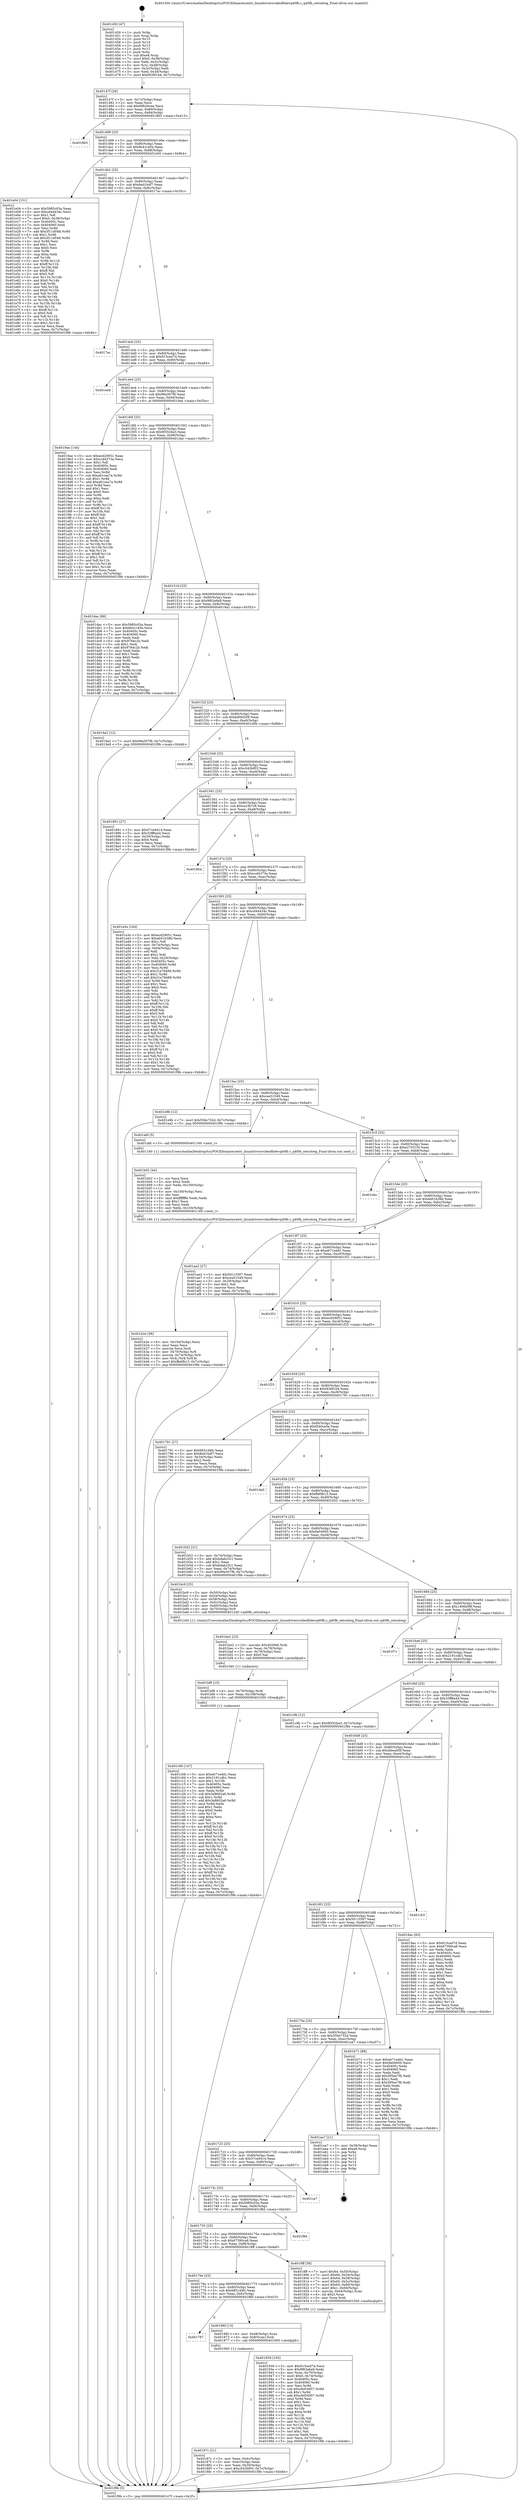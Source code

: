digraph "0x401450" {
  label = "0x401450 (/mnt/c/Users/mathe/Desktop/tcc/POCII/binaries/extr_linuxdriversvideofbdevq40fb.c_q40fb_setcolreg_Final-ollvm.out::main(0))"
  labelloc = "t"
  node[shape=record]

  Entry [label="",width=0.3,height=0.3,shape=circle,fillcolor=black,style=filled]
  "0x40147f" [label="{
     0x40147f [26]\l
     | [instrs]\l
     &nbsp;&nbsp;0x40147f \<+3\>: mov -0x7c(%rbp),%eax\l
     &nbsp;&nbsp;0x401482 \<+2\>: mov %eax,%ecx\l
     &nbsp;&nbsp;0x401484 \<+6\>: sub $0x89b29cee,%ecx\l
     &nbsp;&nbsp;0x40148a \<+3\>: mov %eax,-0x80(%rbp)\l
     &nbsp;&nbsp;0x40148d \<+6\>: mov %ecx,-0x84(%rbp)\l
     &nbsp;&nbsp;0x401493 \<+6\>: je 0000000000401863 \<main+0x413\>\l
  }"]
  "0x401863" [label="{
     0x401863\l
  }", style=dashed]
  "0x401499" [label="{
     0x401499 [25]\l
     | [instrs]\l
     &nbsp;&nbsp;0x401499 \<+5\>: jmp 000000000040149e \<main+0x4e\>\l
     &nbsp;&nbsp;0x40149e \<+3\>: mov -0x80(%rbp),%eax\l
     &nbsp;&nbsp;0x4014a1 \<+5\>: sub $0x8e41c45e,%eax\l
     &nbsp;&nbsp;0x4014a6 \<+6\>: mov %eax,-0x88(%rbp)\l
     &nbsp;&nbsp;0x4014ac \<+6\>: je 0000000000401e04 \<main+0x9b4\>\l
  }"]
  Exit [label="",width=0.3,height=0.3,shape=circle,fillcolor=black,style=filled,peripheries=2]
  "0x401e04" [label="{
     0x401e04 [151]\l
     | [instrs]\l
     &nbsp;&nbsp;0x401e04 \<+5\>: mov $0x5985c03a,%eax\l
     &nbsp;&nbsp;0x401e09 \<+5\>: mov $0xcd44434c,%ecx\l
     &nbsp;&nbsp;0x401e0e \<+2\>: mov $0x1,%dl\l
     &nbsp;&nbsp;0x401e10 \<+7\>: movl $0x0,-0x38(%rbp)\l
     &nbsp;&nbsp;0x401e17 \<+7\>: mov 0x40405c,%esi\l
     &nbsp;&nbsp;0x401e1e \<+7\>: mov 0x404060,%edi\l
     &nbsp;&nbsp;0x401e25 \<+3\>: mov %esi,%r8d\l
     &nbsp;&nbsp;0x401e28 \<+7\>: add $0x3f11d048,%r8d\l
     &nbsp;&nbsp;0x401e2f \<+4\>: sub $0x1,%r8d\l
     &nbsp;&nbsp;0x401e33 \<+7\>: sub $0x3f11d048,%r8d\l
     &nbsp;&nbsp;0x401e3a \<+4\>: imul %r8d,%esi\l
     &nbsp;&nbsp;0x401e3e \<+3\>: and $0x1,%esi\l
     &nbsp;&nbsp;0x401e41 \<+3\>: cmp $0x0,%esi\l
     &nbsp;&nbsp;0x401e44 \<+4\>: sete %r9b\l
     &nbsp;&nbsp;0x401e48 \<+3\>: cmp $0xa,%edi\l
     &nbsp;&nbsp;0x401e4b \<+4\>: setl %r10b\l
     &nbsp;&nbsp;0x401e4f \<+3\>: mov %r9b,%r11b\l
     &nbsp;&nbsp;0x401e52 \<+4\>: xor $0xff,%r11b\l
     &nbsp;&nbsp;0x401e56 \<+3\>: mov %r10b,%bl\l
     &nbsp;&nbsp;0x401e59 \<+3\>: xor $0xff,%bl\l
     &nbsp;&nbsp;0x401e5c \<+3\>: xor $0x0,%dl\l
     &nbsp;&nbsp;0x401e5f \<+3\>: mov %r11b,%r14b\l
     &nbsp;&nbsp;0x401e62 \<+4\>: and $0x0,%r14b\l
     &nbsp;&nbsp;0x401e66 \<+3\>: and %dl,%r9b\l
     &nbsp;&nbsp;0x401e69 \<+3\>: mov %bl,%r15b\l
     &nbsp;&nbsp;0x401e6c \<+4\>: and $0x0,%r15b\l
     &nbsp;&nbsp;0x401e70 \<+3\>: and %dl,%r10b\l
     &nbsp;&nbsp;0x401e73 \<+3\>: or %r9b,%r14b\l
     &nbsp;&nbsp;0x401e76 \<+3\>: or %r10b,%r15b\l
     &nbsp;&nbsp;0x401e79 \<+3\>: xor %r15b,%r14b\l
     &nbsp;&nbsp;0x401e7c \<+3\>: or %bl,%r11b\l
     &nbsp;&nbsp;0x401e7f \<+4\>: xor $0xff,%r11b\l
     &nbsp;&nbsp;0x401e83 \<+3\>: or $0x0,%dl\l
     &nbsp;&nbsp;0x401e86 \<+3\>: and %dl,%r11b\l
     &nbsp;&nbsp;0x401e89 \<+3\>: or %r11b,%r14b\l
     &nbsp;&nbsp;0x401e8c \<+4\>: test $0x1,%r14b\l
     &nbsp;&nbsp;0x401e90 \<+3\>: cmovne %ecx,%eax\l
     &nbsp;&nbsp;0x401e93 \<+3\>: mov %eax,-0x7c(%rbp)\l
     &nbsp;&nbsp;0x401e96 \<+5\>: jmp 0000000000401f9b \<main+0xb4b\>\l
  }"]
  "0x4014b2" [label="{
     0x4014b2 [25]\l
     | [instrs]\l
     &nbsp;&nbsp;0x4014b2 \<+5\>: jmp 00000000004014b7 \<main+0x67\>\l
     &nbsp;&nbsp;0x4014b7 \<+3\>: mov -0x80(%rbp),%eax\l
     &nbsp;&nbsp;0x4014ba \<+5\>: sub $0x8ed1b4f7,%eax\l
     &nbsp;&nbsp;0x4014bf \<+6\>: mov %eax,-0x8c(%rbp)\l
     &nbsp;&nbsp;0x4014c5 \<+6\>: je 00000000004017ac \<main+0x35c\>\l
  }"]
  "0x401c08" [label="{
     0x401c08 [147]\l
     | [instrs]\l
     &nbsp;&nbsp;0x401c08 \<+5\>: mov $0xeb71edd1,%eax\l
     &nbsp;&nbsp;0x401c0d \<+5\>: mov $0x2191cdb1,%ecx\l
     &nbsp;&nbsp;0x401c12 \<+3\>: mov $0x1,%r10b\l
     &nbsp;&nbsp;0x401c15 \<+7\>: mov 0x40405c,%edx\l
     &nbsp;&nbsp;0x401c1c \<+7\>: mov 0x404060,%esi\l
     &nbsp;&nbsp;0x401c23 \<+3\>: mov %edx,%r8d\l
     &nbsp;&nbsp;0x401c26 \<+7\>: sub $0x3e8602a6,%r8d\l
     &nbsp;&nbsp;0x401c2d \<+4\>: sub $0x1,%r8d\l
     &nbsp;&nbsp;0x401c31 \<+7\>: add $0x3e8602a6,%r8d\l
     &nbsp;&nbsp;0x401c38 \<+4\>: imul %r8d,%edx\l
     &nbsp;&nbsp;0x401c3c \<+3\>: and $0x1,%edx\l
     &nbsp;&nbsp;0x401c3f \<+3\>: cmp $0x0,%edx\l
     &nbsp;&nbsp;0x401c42 \<+4\>: sete %r11b\l
     &nbsp;&nbsp;0x401c46 \<+3\>: cmp $0xa,%esi\l
     &nbsp;&nbsp;0x401c49 \<+3\>: setl %bl\l
     &nbsp;&nbsp;0x401c4c \<+3\>: mov %r11b,%r14b\l
     &nbsp;&nbsp;0x401c4f \<+4\>: xor $0xff,%r14b\l
     &nbsp;&nbsp;0x401c53 \<+3\>: mov %bl,%r15b\l
     &nbsp;&nbsp;0x401c56 \<+4\>: xor $0xff,%r15b\l
     &nbsp;&nbsp;0x401c5a \<+4\>: xor $0x0,%r10b\l
     &nbsp;&nbsp;0x401c5e \<+3\>: mov %r14b,%r12b\l
     &nbsp;&nbsp;0x401c61 \<+4\>: and $0x0,%r12b\l
     &nbsp;&nbsp;0x401c65 \<+3\>: and %r10b,%r11b\l
     &nbsp;&nbsp;0x401c68 \<+3\>: mov %r15b,%r13b\l
     &nbsp;&nbsp;0x401c6b \<+4\>: and $0x0,%r13b\l
     &nbsp;&nbsp;0x401c6f \<+3\>: and %r10b,%bl\l
     &nbsp;&nbsp;0x401c72 \<+3\>: or %r11b,%r12b\l
     &nbsp;&nbsp;0x401c75 \<+3\>: or %bl,%r13b\l
     &nbsp;&nbsp;0x401c78 \<+3\>: xor %r13b,%r12b\l
     &nbsp;&nbsp;0x401c7b \<+3\>: or %r15b,%r14b\l
     &nbsp;&nbsp;0x401c7e \<+4\>: xor $0xff,%r14b\l
     &nbsp;&nbsp;0x401c82 \<+4\>: or $0x0,%r10b\l
     &nbsp;&nbsp;0x401c86 \<+3\>: and %r10b,%r14b\l
     &nbsp;&nbsp;0x401c89 \<+3\>: or %r14b,%r12b\l
     &nbsp;&nbsp;0x401c8c \<+4\>: test $0x1,%r12b\l
     &nbsp;&nbsp;0x401c90 \<+3\>: cmovne %ecx,%eax\l
     &nbsp;&nbsp;0x401c93 \<+3\>: mov %eax,-0x7c(%rbp)\l
     &nbsp;&nbsp;0x401c96 \<+5\>: jmp 0000000000401f9b \<main+0xb4b\>\l
  }"]
  "0x4017ac" [label="{
     0x4017ac\l
  }", style=dashed]
  "0x4014cb" [label="{
     0x4014cb [25]\l
     | [instrs]\l
     &nbsp;&nbsp;0x4014cb \<+5\>: jmp 00000000004014d0 \<main+0x80\>\l
     &nbsp;&nbsp;0x4014d0 \<+3\>: mov -0x80(%rbp),%eax\l
     &nbsp;&nbsp;0x4014d3 \<+5\>: sub $0x915ced7d,%eax\l
     &nbsp;&nbsp;0x4014d8 \<+6\>: mov %eax,-0x90(%rbp)\l
     &nbsp;&nbsp;0x4014de \<+6\>: je 0000000000401ed4 \<main+0xa84\>\l
  }"]
  "0x401bf9" [label="{
     0x401bf9 [15]\l
     | [instrs]\l
     &nbsp;&nbsp;0x401bf9 \<+4\>: mov -0x70(%rbp),%rdi\l
     &nbsp;&nbsp;0x401bfd \<+6\>: mov %eax,-0x108(%rbp)\l
     &nbsp;&nbsp;0x401c03 \<+5\>: call 0000000000401030 \<free@plt\>\l
     | [calls]\l
     &nbsp;&nbsp;0x401030 \{1\} (unknown)\l
  }"]
  "0x401ed4" [label="{
     0x401ed4\l
  }", style=dashed]
  "0x4014e4" [label="{
     0x4014e4 [25]\l
     | [instrs]\l
     &nbsp;&nbsp;0x4014e4 \<+5\>: jmp 00000000004014e9 \<main+0x99\>\l
     &nbsp;&nbsp;0x4014e9 \<+3\>: mov -0x80(%rbp),%eax\l
     &nbsp;&nbsp;0x4014ec \<+5\>: sub $0x99a307f6,%eax\l
     &nbsp;&nbsp;0x4014f1 \<+6\>: mov %eax,-0x94(%rbp)\l
     &nbsp;&nbsp;0x4014f7 \<+6\>: je 00000000004019ae \<main+0x55e\>\l
  }"]
  "0x401be2" [label="{
     0x401be2 [23]\l
     | [instrs]\l
     &nbsp;&nbsp;0x401be2 \<+10\>: movabs $0x4020b6,%rdi\l
     &nbsp;&nbsp;0x401bec \<+3\>: mov %eax,-0x78(%rbp)\l
     &nbsp;&nbsp;0x401bef \<+3\>: mov -0x78(%rbp),%esi\l
     &nbsp;&nbsp;0x401bf2 \<+2\>: mov $0x0,%al\l
     &nbsp;&nbsp;0x401bf4 \<+5\>: call 0000000000401040 \<printf@plt\>\l
     | [calls]\l
     &nbsp;&nbsp;0x401040 \{1\} (unknown)\l
  }"]
  "0x4019ae" [label="{
     0x4019ae [144]\l
     | [instrs]\l
     &nbsp;&nbsp;0x4019ae \<+5\>: mov $0xecd29051,%eax\l
     &nbsp;&nbsp;0x4019b3 \<+5\>: mov $0xccd4373a,%ecx\l
     &nbsp;&nbsp;0x4019b8 \<+2\>: mov $0x1,%dl\l
     &nbsp;&nbsp;0x4019ba \<+7\>: mov 0x40405c,%esi\l
     &nbsp;&nbsp;0x4019c1 \<+7\>: mov 0x404060,%edi\l
     &nbsp;&nbsp;0x4019c8 \<+3\>: mov %esi,%r8d\l
     &nbsp;&nbsp;0x4019cb \<+7\>: sub $0xa61cea7a,%r8d\l
     &nbsp;&nbsp;0x4019d2 \<+4\>: sub $0x1,%r8d\l
     &nbsp;&nbsp;0x4019d6 \<+7\>: add $0xa61cea7a,%r8d\l
     &nbsp;&nbsp;0x4019dd \<+4\>: imul %r8d,%esi\l
     &nbsp;&nbsp;0x4019e1 \<+3\>: and $0x1,%esi\l
     &nbsp;&nbsp;0x4019e4 \<+3\>: cmp $0x0,%esi\l
     &nbsp;&nbsp;0x4019e7 \<+4\>: sete %r9b\l
     &nbsp;&nbsp;0x4019eb \<+3\>: cmp $0xa,%edi\l
     &nbsp;&nbsp;0x4019ee \<+4\>: setl %r10b\l
     &nbsp;&nbsp;0x4019f2 \<+3\>: mov %r9b,%r11b\l
     &nbsp;&nbsp;0x4019f5 \<+4\>: xor $0xff,%r11b\l
     &nbsp;&nbsp;0x4019f9 \<+3\>: mov %r10b,%bl\l
     &nbsp;&nbsp;0x4019fc \<+3\>: xor $0xff,%bl\l
     &nbsp;&nbsp;0x4019ff \<+3\>: xor $0x1,%dl\l
     &nbsp;&nbsp;0x401a02 \<+3\>: mov %r11b,%r14b\l
     &nbsp;&nbsp;0x401a05 \<+4\>: and $0xff,%r14b\l
     &nbsp;&nbsp;0x401a09 \<+3\>: and %dl,%r9b\l
     &nbsp;&nbsp;0x401a0c \<+3\>: mov %bl,%r15b\l
     &nbsp;&nbsp;0x401a0f \<+4\>: and $0xff,%r15b\l
     &nbsp;&nbsp;0x401a13 \<+3\>: and %dl,%r10b\l
     &nbsp;&nbsp;0x401a16 \<+3\>: or %r9b,%r14b\l
     &nbsp;&nbsp;0x401a19 \<+3\>: or %r10b,%r15b\l
     &nbsp;&nbsp;0x401a1c \<+3\>: xor %r15b,%r14b\l
     &nbsp;&nbsp;0x401a1f \<+3\>: or %bl,%r11b\l
     &nbsp;&nbsp;0x401a22 \<+4\>: xor $0xff,%r11b\l
     &nbsp;&nbsp;0x401a26 \<+3\>: or $0x1,%dl\l
     &nbsp;&nbsp;0x401a29 \<+3\>: and %dl,%r11b\l
     &nbsp;&nbsp;0x401a2c \<+3\>: or %r11b,%r14b\l
     &nbsp;&nbsp;0x401a2f \<+4\>: test $0x1,%r14b\l
     &nbsp;&nbsp;0x401a33 \<+3\>: cmovne %ecx,%eax\l
     &nbsp;&nbsp;0x401a36 \<+3\>: mov %eax,-0x7c(%rbp)\l
     &nbsp;&nbsp;0x401a39 \<+5\>: jmp 0000000000401f9b \<main+0xb4b\>\l
  }"]
  "0x4014fd" [label="{
     0x4014fd [25]\l
     | [instrs]\l
     &nbsp;&nbsp;0x4014fd \<+5\>: jmp 0000000000401502 \<main+0xb2\>\l
     &nbsp;&nbsp;0x401502 \<+3\>: mov -0x80(%rbp),%eax\l
     &nbsp;&nbsp;0x401505 \<+5\>: sub $0x9f352be3,%eax\l
     &nbsp;&nbsp;0x40150a \<+6\>: mov %eax,-0x98(%rbp)\l
     &nbsp;&nbsp;0x401510 \<+6\>: je 0000000000401dac \<main+0x95c\>\l
  }"]
  "0x401b2e" [label="{
     0x401b2e [36]\l
     | [instrs]\l
     &nbsp;&nbsp;0x401b2e \<+6\>: mov -0x104(%rbp),%ecx\l
     &nbsp;&nbsp;0x401b34 \<+3\>: imul %eax,%ecx\l
     &nbsp;&nbsp;0x401b37 \<+3\>: movslq %ecx,%rdi\l
     &nbsp;&nbsp;0x401b3a \<+4\>: mov -0x70(%rbp),%r8\l
     &nbsp;&nbsp;0x401b3e \<+4\>: movslq -0x74(%rbp),%r9\l
     &nbsp;&nbsp;0x401b42 \<+4\>: mov %rdi,(%r8,%r9,8)\l
     &nbsp;&nbsp;0x401b46 \<+7\>: movl $0xffa6fb13,-0x7c(%rbp)\l
     &nbsp;&nbsp;0x401b4d \<+5\>: jmp 0000000000401f9b \<main+0xb4b\>\l
  }"]
  "0x401dac" [label="{
     0x401dac [88]\l
     | [instrs]\l
     &nbsp;&nbsp;0x401dac \<+5\>: mov $0x5985c03a,%eax\l
     &nbsp;&nbsp;0x401db1 \<+5\>: mov $0x8e41c45e,%ecx\l
     &nbsp;&nbsp;0x401db6 \<+7\>: mov 0x40405c,%edx\l
     &nbsp;&nbsp;0x401dbd \<+7\>: mov 0x404060,%esi\l
     &nbsp;&nbsp;0x401dc4 \<+2\>: mov %edx,%edi\l
     &nbsp;&nbsp;0x401dc6 \<+6\>: sub $0x9784c2b,%edi\l
     &nbsp;&nbsp;0x401dcc \<+3\>: sub $0x1,%edi\l
     &nbsp;&nbsp;0x401dcf \<+6\>: add $0x9784c2b,%edi\l
     &nbsp;&nbsp;0x401dd5 \<+3\>: imul %edi,%edx\l
     &nbsp;&nbsp;0x401dd8 \<+3\>: and $0x1,%edx\l
     &nbsp;&nbsp;0x401ddb \<+3\>: cmp $0x0,%edx\l
     &nbsp;&nbsp;0x401dde \<+4\>: sete %r8b\l
     &nbsp;&nbsp;0x401de2 \<+3\>: cmp $0xa,%esi\l
     &nbsp;&nbsp;0x401de5 \<+4\>: setl %r9b\l
     &nbsp;&nbsp;0x401de9 \<+3\>: mov %r8b,%r10b\l
     &nbsp;&nbsp;0x401dec \<+3\>: and %r9b,%r10b\l
     &nbsp;&nbsp;0x401def \<+3\>: xor %r9b,%r8b\l
     &nbsp;&nbsp;0x401df2 \<+3\>: or %r8b,%r10b\l
     &nbsp;&nbsp;0x401df5 \<+4\>: test $0x1,%r10b\l
     &nbsp;&nbsp;0x401df9 \<+3\>: cmovne %ecx,%eax\l
     &nbsp;&nbsp;0x401dfc \<+3\>: mov %eax,-0x7c(%rbp)\l
     &nbsp;&nbsp;0x401dff \<+5\>: jmp 0000000000401f9b \<main+0xb4b\>\l
  }"]
  "0x401516" [label="{
     0x401516 [25]\l
     | [instrs]\l
     &nbsp;&nbsp;0x401516 \<+5\>: jmp 000000000040151b \<main+0xcb\>\l
     &nbsp;&nbsp;0x40151b \<+3\>: mov -0x80(%rbp),%eax\l
     &nbsp;&nbsp;0x40151e \<+5\>: sub $0x9f63a6a9,%eax\l
     &nbsp;&nbsp;0x401523 \<+6\>: mov %eax,-0x9c(%rbp)\l
     &nbsp;&nbsp;0x401529 \<+6\>: je 00000000004019a2 \<main+0x552\>\l
  }"]
  "0x401b02" [label="{
     0x401b02 [44]\l
     | [instrs]\l
     &nbsp;&nbsp;0x401b02 \<+2\>: xor %ecx,%ecx\l
     &nbsp;&nbsp;0x401b04 \<+5\>: mov $0x2,%edx\l
     &nbsp;&nbsp;0x401b09 \<+6\>: mov %edx,-0x100(%rbp)\l
     &nbsp;&nbsp;0x401b0f \<+1\>: cltd\l
     &nbsp;&nbsp;0x401b10 \<+6\>: mov -0x100(%rbp),%esi\l
     &nbsp;&nbsp;0x401b16 \<+2\>: idiv %esi\l
     &nbsp;&nbsp;0x401b18 \<+6\>: imul $0xfffffffe,%edx,%edx\l
     &nbsp;&nbsp;0x401b1e \<+3\>: sub $0x1,%ecx\l
     &nbsp;&nbsp;0x401b21 \<+2\>: sub %ecx,%edx\l
     &nbsp;&nbsp;0x401b23 \<+6\>: mov %edx,-0x104(%rbp)\l
     &nbsp;&nbsp;0x401b29 \<+5\>: call 0000000000401160 \<next_i\>\l
     | [calls]\l
     &nbsp;&nbsp;0x401160 \{1\} (/mnt/c/Users/mathe/Desktop/tcc/POCII/binaries/extr_linuxdriversvideofbdevq40fb.c_q40fb_setcolreg_Final-ollvm.out::next_i)\l
  }"]
  "0x4019a2" [label="{
     0x4019a2 [12]\l
     | [instrs]\l
     &nbsp;&nbsp;0x4019a2 \<+7\>: movl $0x99a307f6,-0x7c(%rbp)\l
     &nbsp;&nbsp;0x4019a9 \<+5\>: jmp 0000000000401f9b \<main+0xb4b\>\l
  }"]
  "0x40152f" [label="{
     0x40152f [25]\l
     | [instrs]\l
     &nbsp;&nbsp;0x40152f \<+5\>: jmp 0000000000401534 \<main+0xe4\>\l
     &nbsp;&nbsp;0x401534 \<+3\>: mov -0x80(%rbp),%eax\l
     &nbsp;&nbsp;0x401537 \<+5\>: sub $0xbd0bf209,%eax\l
     &nbsp;&nbsp;0x40153c \<+6\>: mov %eax,-0xa0(%rbp)\l
     &nbsp;&nbsp;0x401542 \<+6\>: je 0000000000401d0b \<main+0x8bb\>\l
  }"]
  "0x401939" [label="{
     0x401939 [105]\l
     | [instrs]\l
     &nbsp;&nbsp;0x401939 \<+5\>: mov $0x915ced7d,%ecx\l
     &nbsp;&nbsp;0x40193e \<+5\>: mov $0x9f63a6a9,%edx\l
     &nbsp;&nbsp;0x401943 \<+4\>: mov %rax,-0x70(%rbp)\l
     &nbsp;&nbsp;0x401947 \<+7\>: movl $0x0,-0x74(%rbp)\l
     &nbsp;&nbsp;0x40194e \<+7\>: mov 0x40405c,%esi\l
     &nbsp;&nbsp;0x401955 \<+8\>: mov 0x404060,%r8d\l
     &nbsp;&nbsp;0x40195d \<+3\>: mov %esi,%r9d\l
     &nbsp;&nbsp;0x401960 \<+7\>: sub $0xc6d54957,%r9d\l
     &nbsp;&nbsp;0x401967 \<+4\>: sub $0x1,%r9d\l
     &nbsp;&nbsp;0x40196b \<+7\>: add $0xc6d54957,%r9d\l
     &nbsp;&nbsp;0x401972 \<+4\>: imul %r9d,%esi\l
     &nbsp;&nbsp;0x401976 \<+3\>: and $0x1,%esi\l
     &nbsp;&nbsp;0x401979 \<+3\>: cmp $0x0,%esi\l
     &nbsp;&nbsp;0x40197c \<+4\>: sete %r10b\l
     &nbsp;&nbsp;0x401980 \<+4\>: cmp $0xa,%r8d\l
     &nbsp;&nbsp;0x401984 \<+4\>: setl %r11b\l
     &nbsp;&nbsp;0x401988 \<+3\>: mov %r10b,%bl\l
     &nbsp;&nbsp;0x40198b \<+3\>: and %r11b,%bl\l
     &nbsp;&nbsp;0x40198e \<+3\>: xor %r11b,%r10b\l
     &nbsp;&nbsp;0x401991 \<+3\>: or %r10b,%bl\l
     &nbsp;&nbsp;0x401994 \<+3\>: test $0x1,%bl\l
     &nbsp;&nbsp;0x401997 \<+3\>: cmovne %edx,%ecx\l
     &nbsp;&nbsp;0x40199a \<+3\>: mov %ecx,-0x7c(%rbp)\l
     &nbsp;&nbsp;0x40199d \<+5\>: jmp 0000000000401f9b \<main+0xb4b\>\l
  }"]
  "0x401d0b" [label="{
     0x401d0b\l
  }", style=dashed]
  "0x401548" [label="{
     0x401548 [25]\l
     | [instrs]\l
     &nbsp;&nbsp;0x401548 \<+5\>: jmp 000000000040154d \<main+0xfd\>\l
     &nbsp;&nbsp;0x40154d \<+3\>: mov -0x80(%rbp),%eax\l
     &nbsp;&nbsp;0x401550 \<+5\>: sub $0xc043bf03,%eax\l
     &nbsp;&nbsp;0x401555 \<+6\>: mov %eax,-0xa4(%rbp)\l
     &nbsp;&nbsp;0x40155b \<+6\>: je 0000000000401891 \<main+0x441\>\l
  }"]
  "0x40187c" [label="{
     0x40187c [21]\l
     | [instrs]\l
     &nbsp;&nbsp;0x40187c \<+3\>: mov %eax,-0x4c(%rbp)\l
     &nbsp;&nbsp;0x40187f \<+3\>: mov -0x4c(%rbp),%eax\l
     &nbsp;&nbsp;0x401882 \<+3\>: mov %eax,-0x30(%rbp)\l
     &nbsp;&nbsp;0x401885 \<+7\>: movl $0xc043bf03,-0x7c(%rbp)\l
     &nbsp;&nbsp;0x40188c \<+5\>: jmp 0000000000401f9b \<main+0xb4b\>\l
  }"]
  "0x401891" [label="{
     0x401891 [27]\l
     | [instrs]\l
     &nbsp;&nbsp;0x401891 \<+5\>: mov $0x57ce9414,%eax\l
     &nbsp;&nbsp;0x401896 \<+5\>: mov $0x33ff8a44,%ecx\l
     &nbsp;&nbsp;0x40189b \<+3\>: mov -0x30(%rbp),%edx\l
     &nbsp;&nbsp;0x40189e \<+3\>: cmp $0x0,%edx\l
     &nbsp;&nbsp;0x4018a1 \<+3\>: cmove %ecx,%eax\l
     &nbsp;&nbsp;0x4018a4 \<+3\>: mov %eax,-0x7c(%rbp)\l
     &nbsp;&nbsp;0x4018a7 \<+5\>: jmp 0000000000401f9b \<main+0xb4b\>\l
  }"]
  "0x401561" [label="{
     0x401561 [25]\l
     | [instrs]\l
     &nbsp;&nbsp;0x401561 \<+5\>: jmp 0000000000401566 \<main+0x116\>\l
     &nbsp;&nbsp;0x401566 \<+3\>: mov -0x80(%rbp),%eax\l
     &nbsp;&nbsp;0x401569 \<+5\>: sub $0xca1fb7c9,%eax\l
     &nbsp;&nbsp;0x40156e \<+6\>: mov %eax,-0xa8(%rbp)\l
     &nbsp;&nbsp;0x401574 \<+6\>: je 0000000000401804 \<main+0x3b4\>\l
  }"]
  "0x401787" [label="{
     0x401787\l
  }", style=dashed]
  "0x401804" [label="{
     0x401804\l
  }", style=dashed]
  "0x40157a" [label="{
     0x40157a [25]\l
     | [instrs]\l
     &nbsp;&nbsp;0x40157a \<+5\>: jmp 000000000040157f \<main+0x12f\>\l
     &nbsp;&nbsp;0x40157f \<+3\>: mov -0x80(%rbp),%eax\l
     &nbsp;&nbsp;0x401582 \<+5\>: sub $0xccd4373a,%eax\l
     &nbsp;&nbsp;0x401587 \<+6\>: mov %eax,-0xac(%rbp)\l
     &nbsp;&nbsp;0x40158d \<+6\>: je 0000000000401a3e \<main+0x5ee\>\l
  }"]
  "0x40186f" [label="{
     0x40186f [13]\l
     | [instrs]\l
     &nbsp;&nbsp;0x40186f \<+4\>: mov -0x48(%rbp),%rax\l
     &nbsp;&nbsp;0x401873 \<+4\>: mov 0x8(%rax),%rdi\l
     &nbsp;&nbsp;0x401877 \<+5\>: call 0000000000401060 \<atoi@plt\>\l
     | [calls]\l
     &nbsp;&nbsp;0x401060 \{1\} (unknown)\l
  }"]
  "0x401a3e" [label="{
     0x401a3e [164]\l
     | [instrs]\l
     &nbsp;&nbsp;0x401a3e \<+5\>: mov $0xecd29051,%eax\l
     &nbsp;&nbsp;0x401a43 \<+5\>: mov $0xeb01b38b,%ecx\l
     &nbsp;&nbsp;0x401a48 \<+2\>: mov $0x1,%dl\l
     &nbsp;&nbsp;0x401a4a \<+3\>: mov -0x74(%rbp),%esi\l
     &nbsp;&nbsp;0x401a4d \<+3\>: cmp -0x64(%rbp),%esi\l
     &nbsp;&nbsp;0x401a50 \<+4\>: setl %dil\l
     &nbsp;&nbsp;0x401a54 \<+4\>: and $0x1,%dil\l
     &nbsp;&nbsp;0x401a58 \<+4\>: mov %dil,-0x29(%rbp)\l
     &nbsp;&nbsp;0x401a5c \<+7\>: mov 0x40405c,%esi\l
     &nbsp;&nbsp;0x401a63 \<+8\>: mov 0x404060,%r8d\l
     &nbsp;&nbsp;0x401a6b \<+3\>: mov %esi,%r9d\l
     &nbsp;&nbsp;0x401a6e \<+7\>: sub $0x31e78489,%r9d\l
     &nbsp;&nbsp;0x401a75 \<+4\>: sub $0x1,%r9d\l
     &nbsp;&nbsp;0x401a79 \<+7\>: add $0x31e78489,%r9d\l
     &nbsp;&nbsp;0x401a80 \<+4\>: imul %r9d,%esi\l
     &nbsp;&nbsp;0x401a84 \<+3\>: and $0x1,%esi\l
     &nbsp;&nbsp;0x401a87 \<+3\>: cmp $0x0,%esi\l
     &nbsp;&nbsp;0x401a8a \<+4\>: sete %dil\l
     &nbsp;&nbsp;0x401a8e \<+4\>: cmp $0xa,%r8d\l
     &nbsp;&nbsp;0x401a92 \<+4\>: setl %r10b\l
     &nbsp;&nbsp;0x401a96 \<+3\>: mov %dil,%r11b\l
     &nbsp;&nbsp;0x401a99 \<+4\>: xor $0xff,%r11b\l
     &nbsp;&nbsp;0x401a9d \<+3\>: mov %r10b,%bl\l
     &nbsp;&nbsp;0x401aa0 \<+3\>: xor $0xff,%bl\l
     &nbsp;&nbsp;0x401aa3 \<+3\>: xor $0x0,%dl\l
     &nbsp;&nbsp;0x401aa6 \<+3\>: mov %r11b,%r14b\l
     &nbsp;&nbsp;0x401aa9 \<+4\>: and $0x0,%r14b\l
     &nbsp;&nbsp;0x401aad \<+3\>: and %dl,%dil\l
     &nbsp;&nbsp;0x401ab0 \<+3\>: mov %bl,%r15b\l
     &nbsp;&nbsp;0x401ab3 \<+4\>: and $0x0,%r15b\l
     &nbsp;&nbsp;0x401ab7 \<+3\>: and %dl,%r10b\l
     &nbsp;&nbsp;0x401aba \<+3\>: or %dil,%r14b\l
     &nbsp;&nbsp;0x401abd \<+3\>: or %r10b,%r15b\l
     &nbsp;&nbsp;0x401ac0 \<+3\>: xor %r15b,%r14b\l
     &nbsp;&nbsp;0x401ac3 \<+3\>: or %bl,%r11b\l
     &nbsp;&nbsp;0x401ac6 \<+4\>: xor $0xff,%r11b\l
     &nbsp;&nbsp;0x401aca \<+3\>: or $0x0,%dl\l
     &nbsp;&nbsp;0x401acd \<+3\>: and %dl,%r11b\l
     &nbsp;&nbsp;0x401ad0 \<+3\>: or %r11b,%r14b\l
     &nbsp;&nbsp;0x401ad3 \<+4\>: test $0x1,%r14b\l
     &nbsp;&nbsp;0x401ad7 \<+3\>: cmovne %ecx,%eax\l
     &nbsp;&nbsp;0x401ada \<+3\>: mov %eax,-0x7c(%rbp)\l
     &nbsp;&nbsp;0x401add \<+5\>: jmp 0000000000401f9b \<main+0xb4b\>\l
  }"]
  "0x401593" [label="{
     0x401593 [25]\l
     | [instrs]\l
     &nbsp;&nbsp;0x401593 \<+5\>: jmp 0000000000401598 \<main+0x148\>\l
     &nbsp;&nbsp;0x401598 \<+3\>: mov -0x80(%rbp),%eax\l
     &nbsp;&nbsp;0x40159b \<+5\>: sub $0xcd44434c,%eax\l
     &nbsp;&nbsp;0x4015a0 \<+6\>: mov %eax,-0xb0(%rbp)\l
     &nbsp;&nbsp;0x4015a6 \<+6\>: je 0000000000401e9b \<main+0xa4b\>\l
  }"]
  "0x40176e" [label="{
     0x40176e [25]\l
     | [instrs]\l
     &nbsp;&nbsp;0x40176e \<+5\>: jmp 0000000000401773 \<main+0x323\>\l
     &nbsp;&nbsp;0x401773 \<+3\>: mov -0x80(%rbp),%eax\l
     &nbsp;&nbsp;0x401776 \<+5\>: sub $0x6851d4fc,%eax\l
     &nbsp;&nbsp;0x40177b \<+6\>: mov %eax,-0xfc(%rbp)\l
     &nbsp;&nbsp;0x401781 \<+6\>: je 000000000040186f \<main+0x41f\>\l
  }"]
  "0x401e9b" [label="{
     0x401e9b [12]\l
     | [instrs]\l
     &nbsp;&nbsp;0x401e9b \<+7\>: movl $0x556e732d,-0x7c(%rbp)\l
     &nbsp;&nbsp;0x401ea2 \<+5\>: jmp 0000000000401f9b \<main+0xb4b\>\l
  }"]
  "0x4015ac" [label="{
     0x4015ac [25]\l
     | [instrs]\l
     &nbsp;&nbsp;0x4015ac \<+5\>: jmp 00000000004015b1 \<main+0x161\>\l
     &nbsp;&nbsp;0x4015b1 \<+3\>: mov -0x80(%rbp),%eax\l
     &nbsp;&nbsp;0x4015b4 \<+5\>: sub $0xcea51549,%eax\l
     &nbsp;&nbsp;0x4015b9 \<+6\>: mov %eax,-0xb4(%rbp)\l
     &nbsp;&nbsp;0x4015bf \<+6\>: je 0000000000401afd \<main+0x6ad\>\l
  }"]
  "0x4018ff" [label="{
     0x4018ff [58]\l
     | [instrs]\l
     &nbsp;&nbsp;0x4018ff \<+7\>: movl $0x64,-0x50(%rbp)\l
     &nbsp;&nbsp;0x401906 \<+7\>: movl $0x64,-0x54(%rbp)\l
     &nbsp;&nbsp;0x40190d \<+7\>: movl $0x64,-0x58(%rbp)\l
     &nbsp;&nbsp;0x401914 \<+7\>: movl $0x64,-0x5c(%rbp)\l
     &nbsp;&nbsp;0x40191b \<+7\>: movl $0x64,-0x60(%rbp)\l
     &nbsp;&nbsp;0x401922 \<+7\>: movl $0x1,-0x64(%rbp)\l
     &nbsp;&nbsp;0x401929 \<+4\>: movslq -0x64(%rbp),%rax\l
     &nbsp;&nbsp;0x40192d \<+4\>: shl $0x3,%rax\l
     &nbsp;&nbsp;0x401931 \<+3\>: mov %rax,%rdi\l
     &nbsp;&nbsp;0x401934 \<+5\>: call 0000000000401050 \<malloc@plt\>\l
     | [calls]\l
     &nbsp;&nbsp;0x401050 \{1\} (unknown)\l
  }"]
  "0x401afd" [label="{
     0x401afd [5]\l
     | [instrs]\l
     &nbsp;&nbsp;0x401afd \<+5\>: call 0000000000401160 \<next_i\>\l
     | [calls]\l
     &nbsp;&nbsp;0x401160 \{1\} (/mnt/c/Users/mathe/Desktop/tcc/POCII/binaries/extr_linuxdriversvideofbdevq40fb.c_q40fb_setcolreg_Final-ollvm.out::next_i)\l
  }"]
  "0x4015c5" [label="{
     0x4015c5 [25]\l
     | [instrs]\l
     &nbsp;&nbsp;0x4015c5 \<+5\>: jmp 00000000004015ca \<main+0x17a\>\l
     &nbsp;&nbsp;0x4015ca \<+3\>: mov -0x80(%rbp),%eax\l
     &nbsp;&nbsp;0x4015cd \<+5\>: sub $0xe27031f3,%eax\l
     &nbsp;&nbsp;0x4015d2 \<+6\>: mov %eax,-0xb8(%rbp)\l
     &nbsp;&nbsp;0x4015d8 \<+6\>: je 0000000000401ebc \<main+0xa6c\>\l
  }"]
  "0x401755" [label="{
     0x401755 [25]\l
     | [instrs]\l
     &nbsp;&nbsp;0x401755 \<+5\>: jmp 000000000040175a \<main+0x30a\>\l
     &nbsp;&nbsp;0x40175a \<+3\>: mov -0x80(%rbp),%eax\l
     &nbsp;&nbsp;0x40175d \<+5\>: sub $0x67390ca6,%eax\l
     &nbsp;&nbsp;0x401762 \<+6\>: mov %eax,-0xf8(%rbp)\l
     &nbsp;&nbsp;0x401768 \<+6\>: je 00000000004018ff \<main+0x4af\>\l
  }"]
  "0x401ebc" [label="{
     0x401ebc\l
  }", style=dashed]
  "0x4015de" [label="{
     0x4015de [25]\l
     | [instrs]\l
     &nbsp;&nbsp;0x4015de \<+5\>: jmp 00000000004015e3 \<main+0x193\>\l
     &nbsp;&nbsp;0x4015e3 \<+3\>: mov -0x80(%rbp),%eax\l
     &nbsp;&nbsp;0x4015e6 \<+5\>: sub $0xeb01b38b,%eax\l
     &nbsp;&nbsp;0x4015eb \<+6\>: mov %eax,-0xbc(%rbp)\l
     &nbsp;&nbsp;0x4015f1 \<+6\>: je 0000000000401ae2 \<main+0x692\>\l
  }"]
  "0x401f8d" [label="{
     0x401f8d\l
  }", style=dashed]
  "0x401ae2" [label="{
     0x401ae2 [27]\l
     | [instrs]\l
     &nbsp;&nbsp;0x401ae2 \<+5\>: mov $0x5011f397,%eax\l
     &nbsp;&nbsp;0x401ae7 \<+5\>: mov $0xcea51549,%ecx\l
     &nbsp;&nbsp;0x401aec \<+3\>: mov -0x29(%rbp),%dl\l
     &nbsp;&nbsp;0x401aef \<+3\>: test $0x1,%dl\l
     &nbsp;&nbsp;0x401af2 \<+3\>: cmovne %ecx,%eax\l
     &nbsp;&nbsp;0x401af5 \<+3\>: mov %eax,-0x7c(%rbp)\l
     &nbsp;&nbsp;0x401af8 \<+5\>: jmp 0000000000401f9b \<main+0xb4b\>\l
  }"]
  "0x4015f7" [label="{
     0x4015f7 [25]\l
     | [instrs]\l
     &nbsp;&nbsp;0x4015f7 \<+5\>: jmp 00000000004015fc \<main+0x1ac\>\l
     &nbsp;&nbsp;0x4015fc \<+3\>: mov -0x80(%rbp),%eax\l
     &nbsp;&nbsp;0x4015ff \<+5\>: sub $0xeb71edd1,%eax\l
     &nbsp;&nbsp;0x401604 \<+6\>: mov %eax,-0xc0(%rbp)\l
     &nbsp;&nbsp;0x40160a \<+6\>: je 0000000000401f31 \<main+0xae1\>\l
  }"]
  "0x40173c" [label="{
     0x40173c [25]\l
     | [instrs]\l
     &nbsp;&nbsp;0x40173c \<+5\>: jmp 0000000000401741 \<main+0x2f1\>\l
     &nbsp;&nbsp;0x401741 \<+3\>: mov -0x80(%rbp),%eax\l
     &nbsp;&nbsp;0x401744 \<+5\>: sub $0x5985c03a,%eax\l
     &nbsp;&nbsp;0x401749 \<+6\>: mov %eax,-0xf4(%rbp)\l
     &nbsp;&nbsp;0x40174f \<+6\>: je 0000000000401f8d \<main+0xb3d\>\l
  }"]
  "0x401f31" [label="{
     0x401f31\l
  }", style=dashed]
  "0x401610" [label="{
     0x401610 [25]\l
     | [instrs]\l
     &nbsp;&nbsp;0x401610 \<+5\>: jmp 0000000000401615 \<main+0x1c5\>\l
     &nbsp;&nbsp;0x401615 \<+3\>: mov -0x80(%rbp),%eax\l
     &nbsp;&nbsp;0x401618 \<+5\>: sub $0xecd29051,%eax\l
     &nbsp;&nbsp;0x40161d \<+6\>: mov %eax,-0xc4(%rbp)\l
     &nbsp;&nbsp;0x401623 \<+6\>: je 0000000000401f25 \<main+0xad5\>\l
  }"]
  "0x401ca7" [label="{
     0x401ca7\l
  }", style=dashed]
  "0x401f25" [label="{
     0x401f25\l
  }", style=dashed]
  "0x401629" [label="{
     0x401629 [25]\l
     | [instrs]\l
     &nbsp;&nbsp;0x401629 \<+5\>: jmp 000000000040162e \<main+0x1de\>\l
     &nbsp;&nbsp;0x40162e \<+3\>: mov -0x80(%rbp),%eax\l
     &nbsp;&nbsp;0x401631 \<+5\>: sub $0xf436f1b4,%eax\l
     &nbsp;&nbsp;0x401636 \<+6\>: mov %eax,-0xc8(%rbp)\l
     &nbsp;&nbsp;0x40163c \<+6\>: je 0000000000401791 \<main+0x341\>\l
  }"]
  "0x401723" [label="{
     0x401723 [25]\l
     | [instrs]\l
     &nbsp;&nbsp;0x401723 \<+5\>: jmp 0000000000401728 \<main+0x2d8\>\l
     &nbsp;&nbsp;0x401728 \<+3\>: mov -0x80(%rbp),%eax\l
     &nbsp;&nbsp;0x40172b \<+5\>: sub $0x57ce9414,%eax\l
     &nbsp;&nbsp;0x401730 \<+6\>: mov %eax,-0xf0(%rbp)\l
     &nbsp;&nbsp;0x401736 \<+6\>: je 0000000000401ca7 \<main+0x857\>\l
  }"]
  "0x401791" [label="{
     0x401791 [27]\l
     | [instrs]\l
     &nbsp;&nbsp;0x401791 \<+5\>: mov $0x6851d4fc,%eax\l
     &nbsp;&nbsp;0x401796 \<+5\>: mov $0x8ed1b4f7,%ecx\l
     &nbsp;&nbsp;0x40179b \<+3\>: mov -0x34(%rbp),%edx\l
     &nbsp;&nbsp;0x40179e \<+3\>: cmp $0x2,%edx\l
     &nbsp;&nbsp;0x4017a1 \<+3\>: cmovne %ecx,%eax\l
     &nbsp;&nbsp;0x4017a4 \<+3\>: mov %eax,-0x7c(%rbp)\l
     &nbsp;&nbsp;0x4017a7 \<+5\>: jmp 0000000000401f9b \<main+0xb4b\>\l
  }"]
  "0x401642" [label="{
     0x401642 [25]\l
     | [instrs]\l
     &nbsp;&nbsp;0x401642 \<+5\>: jmp 0000000000401647 \<main+0x1f7\>\l
     &nbsp;&nbsp;0x401647 \<+3\>: mov -0x80(%rbp),%eax\l
     &nbsp;&nbsp;0x40164a \<+5\>: sub $0xf540ce5e,%eax\l
     &nbsp;&nbsp;0x40164f \<+6\>: mov %eax,-0xcc(%rbp)\l
     &nbsp;&nbsp;0x401655 \<+6\>: je 0000000000401da0 \<main+0x950\>\l
  }"]
  "0x401f9b" [label="{
     0x401f9b [5]\l
     | [instrs]\l
     &nbsp;&nbsp;0x401f9b \<+5\>: jmp 000000000040147f \<main+0x2f\>\l
  }"]
  "0x401450" [label="{
     0x401450 [47]\l
     | [instrs]\l
     &nbsp;&nbsp;0x401450 \<+1\>: push %rbp\l
     &nbsp;&nbsp;0x401451 \<+3\>: mov %rsp,%rbp\l
     &nbsp;&nbsp;0x401454 \<+2\>: push %r15\l
     &nbsp;&nbsp;0x401456 \<+2\>: push %r14\l
     &nbsp;&nbsp;0x401458 \<+2\>: push %r13\l
     &nbsp;&nbsp;0x40145a \<+2\>: push %r12\l
     &nbsp;&nbsp;0x40145c \<+1\>: push %rbx\l
     &nbsp;&nbsp;0x40145d \<+7\>: sub $0xe8,%rsp\l
     &nbsp;&nbsp;0x401464 \<+7\>: movl $0x0,-0x38(%rbp)\l
     &nbsp;&nbsp;0x40146b \<+3\>: mov %edi,-0x3c(%rbp)\l
     &nbsp;&nbsp;0x40146e \<+4\>: mov %rsi,-0x48(%rbp)\l
     &nbsp;&nbsp;0x401472 \<+3\>: mov -0x3c(%rbp),%edi\l
     &nbsp;&nbsp;0x401475 \<+3\>: mov %edi,-0x34(%rbp)\l
     &nbsp;&nbsp;0x401478 \<+7\>: movl $0xf436f1b4,-0x7c(%rbp)\l
  }"]
  "0x401ea7" [label="{
     0x401ea7 [21]\l
     | [instrs]\l
     &nbsp;&nbsp;0x401ea7 \<+3\>: mov -0x38(%rbp),%eax\l
     &nbsp;&nbsp;0x401eaa \<+7\>: add $0xe8,%rsp\l
     &nbsp;&nbsp;0x401eb1 \<+1\>: pop %rbx\l
     &nbsp;&nbsp;0x401eb2 \<+2\>: pop %r12\l
     &nbsp;&nbsp;0x401eb4 \<+2\>: pop %r13\l
     &nbsp;&nbsp;0x401eb6 \<+2\>: pop %r14\l
     &nbsp;&nbsp;0x401eb8 \<+2\>: pop %r15\l
     &nbsp;&nbsp;0x401eba \<+1\>: pop %rbp\l
     &nbsp;&nbsp;0x401ebb \<+1\>: ret\l
  }"]
  "0x401da0" [label="{
     0x401da0\l
  }", style=dashed]
  "0x40165b" [label="{
     0x40165b [25]\l
     | [instrs]\l
     &nbsp;&nbsp;0x40165b \<+5\>: jmp 0000000000401660 \<main+0x210\>\l
     &nbsp;&nbsp;0x401660 \<+3\>: mov -0x80(%rbp),%eax\l
     &nbsp;&nbsp;0x401663 \<+5\>: sub $0xffa6fb13,%eax\l
     &nbsp;&nbsp;0x401668 \<+6\>: mov %eax,-0xd0(%rbp)\l
     &nbsp;&nbsp;0x40166e \<+6\>: je 0000000000401b52 \<main+0x702\>\l
  }"]
  "0x40170a" [label="{
     0x40170a [25]\l
     | [instrs]\l
     &nbsp;&nbsp;0x40170a \<+5\>: jmp 000000000040170f \<main+0x2bf\>\l
     &nbsp;&nbsp;0x40170f \<+3\>: mov -0x80(%rbp),%eax\l
     &nbsp;&nbsp;0x401712 \<+5\>: sub $0x556e732d,%eax\l
     &nbsp;&nbsp;0x401717 \<+6\>: mov %eax,-0xec(%rbp)\l
     &nbsp;&nbsp;0x40171d \<+6\>: je 0000000000401ea7 \<main+0xa57\>\l
  }"]
  "0x401b52" [label="{
     0x401b52 [31]\l
     | [instrs]\l
     &nbsp;&nbsp;0x401b52 \<+3\>: mov -0x74(%rbp),%eax\l
     &nbsp;&nbsp;0x401b55 \<+5\>: add $0xbdab23c1,%eax\l
     &nbsp;&nbsp;0x401b5a \<+3\>: add $0x1,%eax\l
     &nbsp;&nbsp;0x401b5d \<+5\>: sub $0xbdab23c1,%eax\l
     &nbsp;&nbsp;0x401b62 \<+3\>: mov %eax,-0x74(%rbp)\l
     &nbsp;&nbsp;0x401b65 \<+7\>: movl $0x99a307f6,-0x7c(%rbp)\l
     &nbsp;&nbsp;0x401b6c \<+5\>: jmp 0000000000401f9b \<main+0xb4b\>\l
  }"]
  "0x401674" [label="{
     0x401674 [25]\l
     | [instrs]\l
     &nbsp;&nbsp;0x401674 \<+5\>: jmp 0000000000401679 \<main+0x229\>\l
     &nbsp;&nbsp;0x401679 \<+3\>: mov -0x80(%rbp),%eax\l
     &nbsp;&nbsp;0x40167c \<+5\>: sub $0x9a04950,%eax\l
     &nbsp;&nbsp;0x401681 \<+6\>: mov %eax,-0xd4(%rbp)\l
     &nbsp;&nbsp;0x401687 \<+6\>: je 0000000000401bc9 \<main+0x779\>\l
  }"]
  "0x401b71" [label="{
     0x401b71 [88]\l
     | [instrs]\l
     &nbsp;&nbsp;0x401b71 \<+5\>: mov $0xeb71edd1,%eax\l
     &nbsp;&nbsp;0x401b76 \<+5\>: mov $0x9a04950,%ecx\l
     &nbsp;&nbsp;0x401b7b \<+7\>: mov 0x40405c,%edx\l
     &nbsp;&nbsp;0x401b82 \<+7\>: mov 0x404060,%esi\l
     &nbsp;&nbsp;0x401b89 \<+2\>: mov %edx,%edi\l
     &nbsp;&nbsp;0x401b8b \<+6\>: add $0x395ee7fb,%edi\l
     &nbsp;&nbsp;0x401b91 \<+3\>: sub $0x1,%edi\l
     &nbsp;&nbsp;0x401b94 \<+6\>: sub $0x395ee7fb,%edi\l
     &nbsp;&nbsp;0x401b9a \<+3\>: imul %edi,%edx\l
     &nbsp;&nbsp;0x401b9d \<+3\>: and $0x1,%edx\l
     &nbsp;&nbsp;0x401ba0 \<+3\>: cmp $0x0,%edx\l
     &nbsp;&nbsp;0x401ba3 \<+4\>: sete %r8b\l
     &nbsp;&nbsp;0x401ba7 \<+3\>: cmp $0xa,%esi\l
     &nbsp;&nbsp;0x401baa \<+4\>: setl %r9b\l
     &nbsp;&nbsp;0x401bae \<+3\>: mov %r8b,%r10b\l
     &nbsp;&nbsp;0x401bb1 \<+3\>: and %r9b,%r10b\l
     &nbsp;&nbsp;0x401bb4 \<+3\>: xor %r9b,%r8b\l
     &nbsp;&nbsp;0x401bb7 \<+3\>: or %r8b,%r10b\l
     &nbsp;&nbsp;0x401bba \<+4\>: test $0x1,%r10b\l
     &nbsp;&nbsp;0x401bbe \<+3\>: cmovne %ecx,%eax\l
     &nbsp;&nbsp;0x401bc1 \<+3\>: mov %eax,-0x7c(%rbp)\l
     &nbsp;&nbsp;0x401bc4 \<+5\>: jmp 0000000000401f9b \<main+0xb4b\>\l
  }"]
  "0x401bc9" [label="{
     0x401bc9 [25]\l
     | [instrs]\l
     &nbsp;&nbsp;0x401bc9 \<+3\>: mov -0x50(%rbp),%edi\l
     &nbsp;&nbsp;0x401bcc \<+3\>: mov -0x54(%rbp),%esi\l
     &nbsp;&nbsp;0x401bcf \<+3\>: mov -0x58(%rbp),%edx\l
     &nbsp;&nbsp;0x401bd2 \<+3\>: mov -0x5c(%rbp),%ecx\l
     &nbsp;&nbsp;0x401bd5 \<+4\>: mov -0x60(%rbp),%r8d\l
     &nbsp;&nbsp;0x401bd9 \<+4\>: mov -0x70(%rbp),%r9\l
     &nbsp;&nbsp;0x401bdd \<+5\>: call 0000000000401240 \<q40fb_setcolreg\>\l
     | [calls]\l
     &nbsp;&nbsp;0x401240 \{1\} (/mnt/c/Users/mathe/Desktop/tcc/POCII/binaries/extr_linuxdriversvideofbdevq40fb.c_q40fb_setcolreg_Final-ollvm.out::q40fb_setcolreg)\l
  }"]
  "0x40168d" [label="{
     0x40168d [25]\l
     | [instrs]\l
     &nbsp;&nbsp;0x40168d \<+5\>: jmp 0000000000401692 \<main+0x242\>\l
     &nbsp;&nbsp;0x401692 \<+3\>: mov -0x80(%rbp),%eax\l
     &nbsp;&nbsp;0x401695 \<+5\>: sub $0x1406b98f,%eax\l
     &nbsp;&nbsp;0x40169a \<+6\>: mov %eax,-0xd8(%rbp)\l
     &nbsp;&nbsp;0x4016a0 \<+6\>: je 0000000000401f7c \<main+0xb2c\>\l
  }"]
  "0x4016f1" [label="{
     0x4016f1 [25]\l
     | [instrs]\l
     &nbsp;&nbsp;0x4016f1 \<+5\>: jmp 00000000004016f6 \<main+0x2a6\>\l
     &nbsp;&nbsp;0x4016f6 \<+3\>: mov -0x80(%rbp),%eax\l
     &nbsp;&nbsp;0x4016f9 \<+5\>: sub $0x5011f397,%eax\l
     &nbsp;&nbsp;0x4016fe \<+6\>: mov %eax,-0xe8(%rbp)\l
     &nbsp;&nbsp;0x401704 \<+6\>: je 0000000000401b71 \<main+0x721\>\l
  }"]
  "0x401f7c" [label="{
     0x401f7c\l
  }", style=dashed]
  "0x4016a6" [label="{
     0x4016a6 [25]\l
     | [instrs]\l
     &nbsp;&nbsp;0x4016a6 \<+5\>: jmp 00000000004016ab \<main+0x25b\>\l
     &nbsp;&nbsp;0x4016ab \<+3\>: mov -0x80(%rbp),%eax\l
     &nbsp;&nbsp;0x4016ae \<+5\>: sub $0x2191cdb1,%eax\l
     &nbsp;&nbsp;0x4016b3 \<+6\>: mov %eax,-0xdc(%rbp)\l
     &nbsp;&nbsp;0x4016b9 \<+6\>: je 0000000000401c9b \<main+0x84b\>\l
  }"]
  "0x401cb3" [label="{
     0x401cb3\l
  }", style=dashed]
  "0x401c9b" [label="{
     0x401c9b [12]\l
     | [instrs]\l
     &nbsp;&nbsp;0x401c9b \<+7\>: movl $0x9f352be3,-0x7c(%rbp)\l
     &nbsp;&nbsp;0x401ca2 \<+5\>: jmp 0000000000401f9b \<main+0xb4b\>\l
  }"]
  "0x4016bf" [label="{
     0x4016bf [25]\l
     | [instrs]\l
     &nbsp;&nbsp;0x4016bf \<+5\>: jmp 00000000004016c4 \<main+0x274\>\l
     &nbsp;&nbsp;0x4016c4 \<+3\>: mov -0x80(%rbp),%eax\l
     &nbsp;&nbsp;0x4016c7 \<+5\>: sub $0x33ff8a44,%eax\l
     &nbsp;&nbsp;0x4016cc \<+6\>: mov %eax,-0xe0(%rbp)\l
     &nbsp;&nbsp;0x4016d2 \<+6\>: je 00000000004018ac \<main+0x45c\>\l
  }"]
  "0x4016d8" [label="{
     0x4016d8 [25]\l
     | [instrs]\l
     &nbsp;&nbsp;0x4016d8 \<+5\>: jmp 00000000004016dd \<main+0x28d\>\l
     &nbsp;&nbsp;0x4016dd \<+3\>: mov -0x80(%rbp),%eax\l
     &nbsp;&nbsp;0x4016e0 \<+5\>: sub $0x4feea00f,%eax\l
     &nbsp;&nbsp;0x4016e5 \<+6\>: mov %eax,-0xe4(%rbp)\l
     &nbsp;&nbsp;0x4016eb \<+6\>: je 0000000000401cb3 \<main+0x863\>\l
  }"]
  "0x4018ac" [label="{
     0x4018ac [83]\l
     | [instrs]\l
     &nbsp;&nbsp;0x4018ac \<+5\>: mov $0x915ced7d,%eax\l
     &nbsp;&nbsp;0x4018b1 \<+5\>: mov $0x67390ca6,%ecx\l
     &nbsp;&nbsp;0x4018b6 \<+2\>: xor %edx,%edx\l
     &nbsp;&nbsp;0x4018b8 \<+7\>: mov 0x40405c,%esi\l
     &nbsp;&nbsp;0x4018bf \<+7\>: mov 0x404060,%edi\l
     &nbsp;&nbsp;0x4018c6 \<+3\>: sub $0x1,%edx\l
     &nbsp;&nbsp;0x4018c9 \<+3\>: mov %esi,%r8d\l
     &nbsp;&nbsp;0x4018cc \<+3\>: add %edx,%r8d\l
     &nbsp;&nbsp;0x4018cf \<+4\>: imul %r8d,%esi\l
     &nbsp;&nbsp;0x4018d3 \<+3\>: and $0x1,%esi\l
     &nbsp;&nbsp;0x4018d6 \<+3\>: cmp $0x0,%esi\l
     &nbsp;&nbsp;0x4018d9 \<+4\>: sete %r9b\l
     &nbsp;&nbsp;0x4018dd \<+3\>: cmp $0xa,%edi\l
     &nbsp;&nbsp;0x4018e0 \<+4\>: setl %r10b\l
     &nbsp;&nbsp;0x4018e4 \<+3\>: mov %r9b,%r11b\l
     &nbsp;&nbsp;0x4018e7 \<+3\>: and %r10b,%r11b\l
     &nbsp;&nbsp;0x4018ea \<+3\>: xor %r10b,%r9b\l
     &nbsp;&nbsp;0x4018ed \<+3\>: or %r9b,%r11b\l
     &nbsp;&nbsp;0x4018f0 \<+4\>: test $0x1,%r11b\l
     &nbsp;&nbsp;0x4018f4 \<+3\>: cmovne %ecx,%eax\l
     &nbsp;&nbsp;0x4018f7 \<+3\>: mov %eax,-0x7c(%rbp)\l
     &nbsp;&nbsp;0x4018fa \<+5\>: jmp 0000000000401f9b \<main+0xb4b\>\l
  }"]
  Entry -> "0x401450" [label=" 1"]
  "0x40147f" -> "0x401863" [label=" 0"]
  "0x40147f" -> "0x401499" [label=" 21"]
  "0x401ea7" -> Exit [label=" 1"]
  "0x401499" -> "0x401e04" [label=" 1"]
  "0x401499" -> "0x4014b2" [label=" 20"]
  "0x401e9b" -> "0x401f9b" [label=" 1"]
  "0x4014b2" -> "0x4017ac" [label=" 0"]
  "0x4014b2" -> "0x4014cb" [label=" 20"]
  "0x401e04" -> "0x401f9b" [label=" 1"]
  "0x4014cb" -> "0x401ed4" [label=" 0"]
  "0x4014cb" -> "0x4014e4" [label=" 20"]
  "0x401dac" -> "0x401f9b" [label=" 1"]
  "0x4014e4" -> "0x4019ae" [label=" 2"]
  "0x4014e4" -> "0x4014fd" [label=" 18"]
  "0x401c9b" -> "0x401f9b" [label=" 1"]
  "0x4014fd" -> "0x401dac" [label=" 1"]
  "0x4014fd" -> "0x401516" [label=" 17"]
  "0x401c08" -> "0x401f9b" [label=" 1"]
  "0x401516" -> "0x4019a2" [label=" 1"]
  "0x401516" -> "0x40152f" [label=" 16"]
  "0x401bf9" -> "0x401c08" [label=" 1"]
  "0x40152f" -> "0x401d0b" [label=" 0"]
  "0x40152f" -> "0x401548" [label=" 16"]
  "0x401be2" -> "0x401bf9" [label=" 1"]
  "0x401548" -> "0x401891" [label=" 1"]
  "0x401548" -> "0x401561" [label=" 15"]
  "0x401bc9" -> "0x401be2" [label=" 1"]
  "0x401561" -> "0x401804" [label=" 0"]
  "0x401561" -> "0x40157a" [label=" 15"]
  "0x401b71" -> "0x401f9b" [label=" 1"]
  "0x40157a" -> "0x401a3e" [label=" 2"]
  "0x40157a" -> "0x401593" [label=" 13"]
  "0x401b52" -> "0x401f9b" [label=" 1"]
  "0x401593" -> "0x401e9b" [label=" 1"]
  "0x401593" -> "0x4015ac" [label=" 12"]
  "0x401b02" -> "0x401b2e" [label=" 1"]
  "0x4015ac" -> "0x401afd" [label=" 1"]
  "0x4015ac" -> "0x4015c5" [label=" 11"]
  "0x401afd" -> "0x401b02" [label=" 1"]
  "0x4015c5" -> "0x401ebc" [label=" 0"]
  "0x4015c5" -> "0x4015de" [label=" 11"]
  "0x401a3e" -> "0x401f9b" [label=" 2"]
  "0x4015de" -> "0x401ae2" [label=" 2"]
  "0x4015de" -> "0x4015f7" [label=" 9"]
  "0x4019ae" -> "0x401f9b" [label=" 2"]
  "0x4015f7" -> "0x401f31" [label=" 0"]
  "0x4015f7" -> "0x401610" [label=" 9"]
  "0x401939" -> "0x401f9b" [label=" 1"]
  "0x401610" -> "0x401f25" [label=" 0"]
  "0x401610" -> "0x401629" [label=" 9"]
  "0x4018ff" -> "0x401939" [label=" 1"]
  "0x401629" -> "0x401791" [label=" 1"]
  "0x401629" -> "0x401642" [label=" 8"]
  "0x401791" -> "0x401f9b" [label=" 1"]
  "0x401450" -> "0x40147f" [label=" 1"]
  "0x401f9b" -> "0x40147f" [label=" 20"]
  "0x401891" -> "0x401f9b" [label=" 1"]
  "0x401642" -> "0x401da0" [label=" 0"]
  "0x401642" -> "0x40165b" [label=" 8"]
  "0x40187c" -> "0x401f9b" [label=" 1"]
  "0x40165b" -> "0x401b52" [label=" 1"]
  "0x40165b" -> "0x401674" [label=" 7"]
  "0x40176e" -> "0x401787" [label=" 0"]
  "0x401674" -> "0x401bc9" [label=" 1"]
  "0x401674" -> "0x40168d" [label=" 6"]
  "0x40176e" -> "0x40186f" [label=" 1"]
  "0x40168d" -> "0x401f7c" [label=" 0"]
  "0x40168d" -> "0x4016a6" [label=" 6"]
  "0x401755" -> "0x40176e" [label=" 1"]
  "0x4016a6" -> "0x401c9b" [label=" 1"]
  "0x4016a6" -> "0x4016bf" [label=" 5"]
  "0x401755" -> "0x4018ff" [label=" 1"]
  "0x4016bf" -> "0x4018ac" [label=" 1"]
  "0x4016bf" -> "0x4016d8" [label=" 4"]
  "0x401ae2" -> "0x401f9b" [label=" 2"]
  "0x4016d8" -> "0x401cb3" [label=" 0"]
  "0x4016d8" -> "0x4016f1" [label=" 4"]
  "0x401b2e" -> "0x401f9b" [label=" 1"]
  "0x4016f1" -> "0x401b71" [label=" 1"]
  "0x4016f1" -> "0x40170a" [label=" 3"]
  "0x40186f" -> "0x40187c" [label=" 1"]
  "0x40170a" -> "0x401ea7" [label=" 1"]
  "0x40170a" -> "0x401723" [label=" 2"]
  "0x4018ac" -> "0x401f9b" [label=" 1"]
  "0x401723" -> "0x401ca7" [label=" 0"]
  "0x401723" -> "0x40173c" [label=" 2"]
  "0x4019a2" -> "0x401f9b" [label=" 1"]
  "0x40173c" -> "0x401f8d" [label=" 0"]
  "0x40173c" -> "0x401755" [label=" 2"]
}
